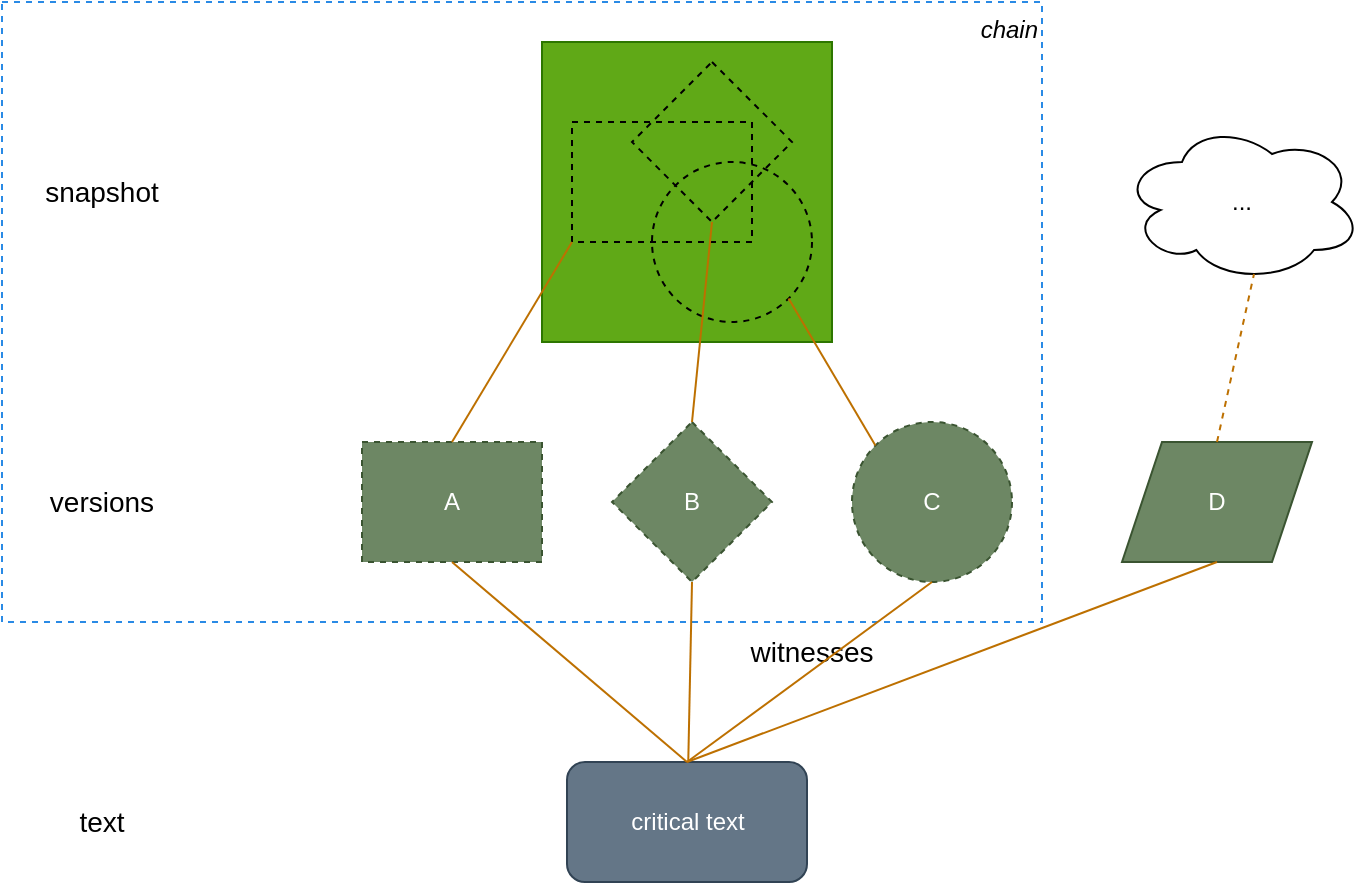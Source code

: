 <mxfile>
    <diagram name="Page-1" id="PSOaqjlRbO1-yD1LVDZj">
        <mxGraphModel dx="422" dy="392" grid="1" gridSize="10" guides="1" tooltips="1" connect="1" arrows="1" fold="1" page="1" pageScale="1" pageWidth="850" pageHeight="1100" math="0" shadow="0">
            <root>
                <mxCell id="0"/>
                <mxCell id="1" parent="0"/>
                <mxCell id="QjwyO5V8kE81W8l4v7uM-26" value="chain" style="rounded=0;whiteSpace=wrap;html=1;align=right;verticalAlign=top;fontStyle=2;dashed=1;fillColor=none;strokeColor=#2a8ae5;" parent="1" vertex="1">
                    <mxGeometry x="50" y="20" width="520" height="310" as="geometry"/>
                </mxCell>
                <mxCell id="QjwyO5V8kE81W8l4v7uM-5" value="" style="rounded=0;whiteSpace=wrap;html=1;fillColor=#60a917;fontColor=#ffffff;strokeColor=#2D7600;" parent="1" vertex="1">
                    <mxGeometry x="320" y="40" width="145" height="150" as="geometry"/>
                </mxCell>
                <mxCell id="QjwyO5V8kE81W8l4v7uM-1" value="" style="rounded=0;whiteSpace=wrap;html=1;dashed=1;fillColor=none;" parent="1" vertex="1">
                    <mxGeometry x="335" y="80" width="90" height="60" as="geometry"/>
                </mxCell>
                <mxCell id="QjwyO5V8kE81W8l4v7uM-2" value="" style="ellipse;whiteSpace=wrap;html=1;aspect=fixed;fillColor=none;dashed=1;" parent="1" vertex="1">
                    <mxGeometry x="375" y="100" width="80" height="80" as="geometry"/>
                </mxCell>
                <mxCell id="QjwyO5V8kE81W8l4v7uM-3" value="" style="rhombus;whiteSpace=wrap;html=1;fillColor=none;dashed=1;" parent="1" vertex="1">
                    <mxGeometry x="365" y="50" width="80" height="80" as="geometry"/>
                </mxCell>
                <mxCell id="QjwyO5V8kE81W8l4v7uM-6" value="A" style="rounded=0;whiteSpace=wrap;html=1;dashed=1;fillColor=#6d8764;fontColor=#ffffff;strokeColor=#3A5431;" parent="1" vertex="1">
                    <mxGeometry x="230" y="240" width="90" height="60" as="geometry"/>
                </mxCell>
                <mxCell id="QjwyO5V8kE81W8l4v7uM-7" value="B" style="rhombus;whiteSpace=wrap;html=1;fillColor=#6d8764;dashed=1;fontColor=#ffffff;strokeColor=#3A5431;" parent="1" vertex="1">
                    <mxGeometry x="355" y="230" width="80" height="80" as="geometry"/>
                </mxCell>
                <mxCell id="QjwyO5V8kE81W8l4v7uM-8" value="C" style="ellipse;whiteSpace=wrap;html=1;aspect=fixed;fillColor=#6d8764;dashed=1;fontColor=#ffffff;strokeColor=#3A5431;" parent="1" vertex="1">
                    <mxGeometry x="475" y="230" width="80" height="80" as="geometry"/>
                </mxCell>
                <mxCell id="QjwyO5V8kE81W8l4v7uM-9" value="snapshot" style="text;html=1;align=center;verticalAlign=middle;whiteSpace=wrap;rounded=0;fontSize=14;" parent="1" vertex="1">
                    <mxGeometry x="70" y="100" width="60" height="30" as="geometry"/>
                </mxCell>
                <mxCell id="QjwyO5V8kE81W8l4v7uM-10" value="versions" style="text;html=1;align=center;verticalAlign=middle;whiteSpace=wrap;rounded=0;fontSize=14;" parent="1" vertex="1">
                    <mxGeometry x="70" y="255" width="60" height="30" as="geometry"/>
                </mxCell>
                <mxCell id="QjwyO5V8kE81W8l4v7uM-11" value="text" style="text;html=1;align=center;verticalAlign=middle;whiteSpace=wrap;rounded=0;fontSize=14;" parent="1" vertex="1">
                    <mxGeometry x="70" y="415" width="60" height="30" as="geometry"/>
                </mxCell>
                <mxCell id="QjwyO5V8kE81W8l4v7uM-12" value="critical text" style="rounded=1;whiteSpace=wrap;html=1;fillColor=#647687;fontColor=#ffffff;strokeColor=#314354;" parent="1" vertex="1">
                    <mxGeometry x="332.5" y="400" width="120" height="60" as="geometry"/>
                </mxCell>
                <mxCell id="QjwyO5V8kE81W8l4v7uM-13" value="witnesses" style="text;html=1;align=center;verticalAlign=middle;whiteSpace=wrap;rounded=0;fontSize=14;" parent="1" vertex="1">
                    <mxGeometry x="425" y="330" width="60" height="30" as="geometry"/>
                </mxCell>
                <mxCell id="QjwyO5V8kE81W8l4v7uM-15" value="" style="endArrow=none;html=1;rounded=0;entryX=0.5;entryY=1;entryDx=0;entryDy=0;exitX=0.5;exitY=0;exitDx=0;exitDy=0;fillColor=#f0a30a;strokeColor=#BD7000;" parent="1" source="QjwyO5V8kE81W8l4v7uM-12" target="QjwyO5V8kE81W8l4v7uM-6" edge="1">
                    <mxGeometry width="50" height="50" relative="1" as="geometry">
                        <mxPoint x="220" y="400" as="sourcePoint"/>
                        <mxPoint x="270" y="350" as="targetPoint"/>
                    </mxGeometry>
                </mxCell>
                <mxCell id="QjwyO5V8kE81W8l4v7uM-16" value="" style="endArrow=none;html=1;rounded=0;entryX=0.5;entryY=1;entryDx=0;entryDy=0;fillColor=#f0a30a;strokeColor=#BD7000;" parent="1" source="QjwyO5V8kE81W8l4v7uM-12" target="QjwyO5V8kE81W8l4v7uM-7" edge="1">
                    <mxGeometry width="50" height="50" relative="1" as="geometry">
                        <mxPoint x="403" y="410" as="sourcePoint"/>
                        <mxPoint x="285" y="310" as="targetPoint"/>
                    </mxGeometry>
                </mxCell>
                <mxCell id="QjwyO5V8kE81W8l4v7uM-18" value="" style="endArrow=none;html=1;rounded=0;entryX=0.5;entryY=1;entryDx=0;entryDy=0;exitX=0.5;exitY=0;exitDx=0;exitDy=0;fillColor=#f0a30a;strokeColor=#BD7000;" parent="1" source="QjwyO5V8kE81W8l4v7uM-12" target="QjwyO5V8kE81W8l4v7uM-8" edge="1">
                    <mxGeometry width="50" height="50" relative="1" as="geometry">
                        <mxPoint x="413" y="420" as="sourcePoint"/>
                        <mxPoint x="295" y="320" as="targetPoint"/>
                    </mxGeometry>
                </mxCell>
                <mxCell id="QjwyO5V8kE81W8l4v7uM-19" value="" style="endArrow=none;html=1;rounded=0;entryX=0;entryY=1;entryDx=0;entryDy=0;exitX=0.5;exitY=0;exitDx=0;exitDy=0;fillColor=#f0a30a;strokeColor=#BD7000;" parent="1" source="QjwyO5V8kE81W8l4v7uM-6" target="QjwyO5V8kE81W8l4v7uM-1" edge="1">
                    <mxGeometry width="50" height="50" relative="1" as="geometry">
                        <mxPoint x="423" y="430" as="sourcePoint"/>
                        <mxPoint x="305" y="330" as="targetPoint"/>
                    </mxGeometry>
                </mxCell>
                <mxCell id="QjwyO5V8kE81W8l4v7uM-20" value="" style="endArrow=none;html=1;rounded=0;entryX=0.5;entryY=1;entryDx=0;entryDy=0;exitX=0.5;exitY=0;exitDx=0;exitDy=0;fillColor=#f0a30a;strokeColor=#BD7000;" parent="1" source="QjwyO5V8kE81W8l4v7uM-7" target="QjwyO5V8kE81W8l4v7uM-3" edge="1">
                    <mxGeometry width="50" height="50" relative="1" as="geometry">
                        <mxPoint x="433" y="440" as="sourcePoint"/>
                        <mxPoint x="315" y="340" as="targetPoint"/>
                    </mxGeometry>
                </mxCell>
                <mxCell id="QjwyO5V8kE81W8l4v7uM-21" value="" style="endArrow=none;html=1;rounded=0;entryX=1;entryY=1;entryDx=0;entryDy=0;exitX=0;exitY=0;exitDx=0;exitDy=0;fillColor=#f0a30a;strokeColor=#BD7000;" parent="1" source="QjwyO5V8kE81W8l4v7uM-8" target="QjwyO5V8kE81W8l4v7uM-2" edge="1">
                    <mxGeometry width="50" height="50" relative="1" as="geometry">
                        <mxPoint x="443" y="450" as="sourcePoint"/>
                        <mxPoint x="325" y="350" as="targetPoint"/>
                    </mxGeometry>
                </mxCell>
                <mxCell id="QjwyO5V8kE81W8l4v7uM-22" value="D" style="shape=parallelogram;perimeter=parallelogramPerimeter;whiteSpace=wrap;html=1;fixedSize=1;fillColor=#6d8764;fontColor=#ffffff;strokeColor=#3A5431;" parent="1" vertex="1">
                    <mxGeometry x="610" y="240" width="95" height="60" as="geometry"/>
                </mxCell>
                <mxCell id="QjwyO5V8kE81W8l4v7uM-23" value="" style="endArrow=none;html=1;rounded=0;entryX=0.5;entryY=1;entryDx=0;entryDy=0;exitX=0.5;exitY=0;exitDx=0;exitDy=0;fillColor=#f0a30a;strokeColor=#BD7000;" parent="1" source="QjwyO5V8kE81W8l4v7uM-12" target="QjwyO5V8kE81W8l4v7uM-22" edge="1">
                    <mxGeometry width="50" height="50" relative="1" as="geometry">
                        <mxPoint x="403" y="410" as="sourcePoint"/>
                        <mxPoint x="525" y="320" as="targetPoint"/>
                    </mxGeometry>
                </mxCell>
                <mxCell id="QjwyO5V8kE81W8l4v7uM-24" value="..." style="ellipse;shape=cloud;whiteSpace=wrap;html=1;fillColor=none;" parent="1" vertex="1">
                    <mxGeometry x="610" y="80" width="120" height="80" as="geometry"/>
                </mxCell>
                <mxCell id="QjwyO5V8kE81W8l4v7uM-25" value="" style="endArrow=none;html=1;rounded=0;entryX=0.55;entryY=0.95;entryDx=0;entryDy=0;exitX=0.5;exitY=0;exitDx=0;exitDy=0;fillColor=#f0a30a;strokeColor=#BD7000;entryPerimeter=0;dashed=1;" parent="1" source="QjwyO5V8kE81W8l4v7uM-22" target="QjwyO5V8kE81W8l4v7uM-24" edge="1">
                    <mxGeometry width="50" height="50" relative="1" as="geometry">
                        <mxPoint x="565" y="252" as="sourcePoint"/>
                        <mxPoint x="521" y="178" as="targetPoint"/>
                    </mxGeometry>
                </mxCell>
            </root>
        </mxGraphModel>
    </diagram>
</mxfile>